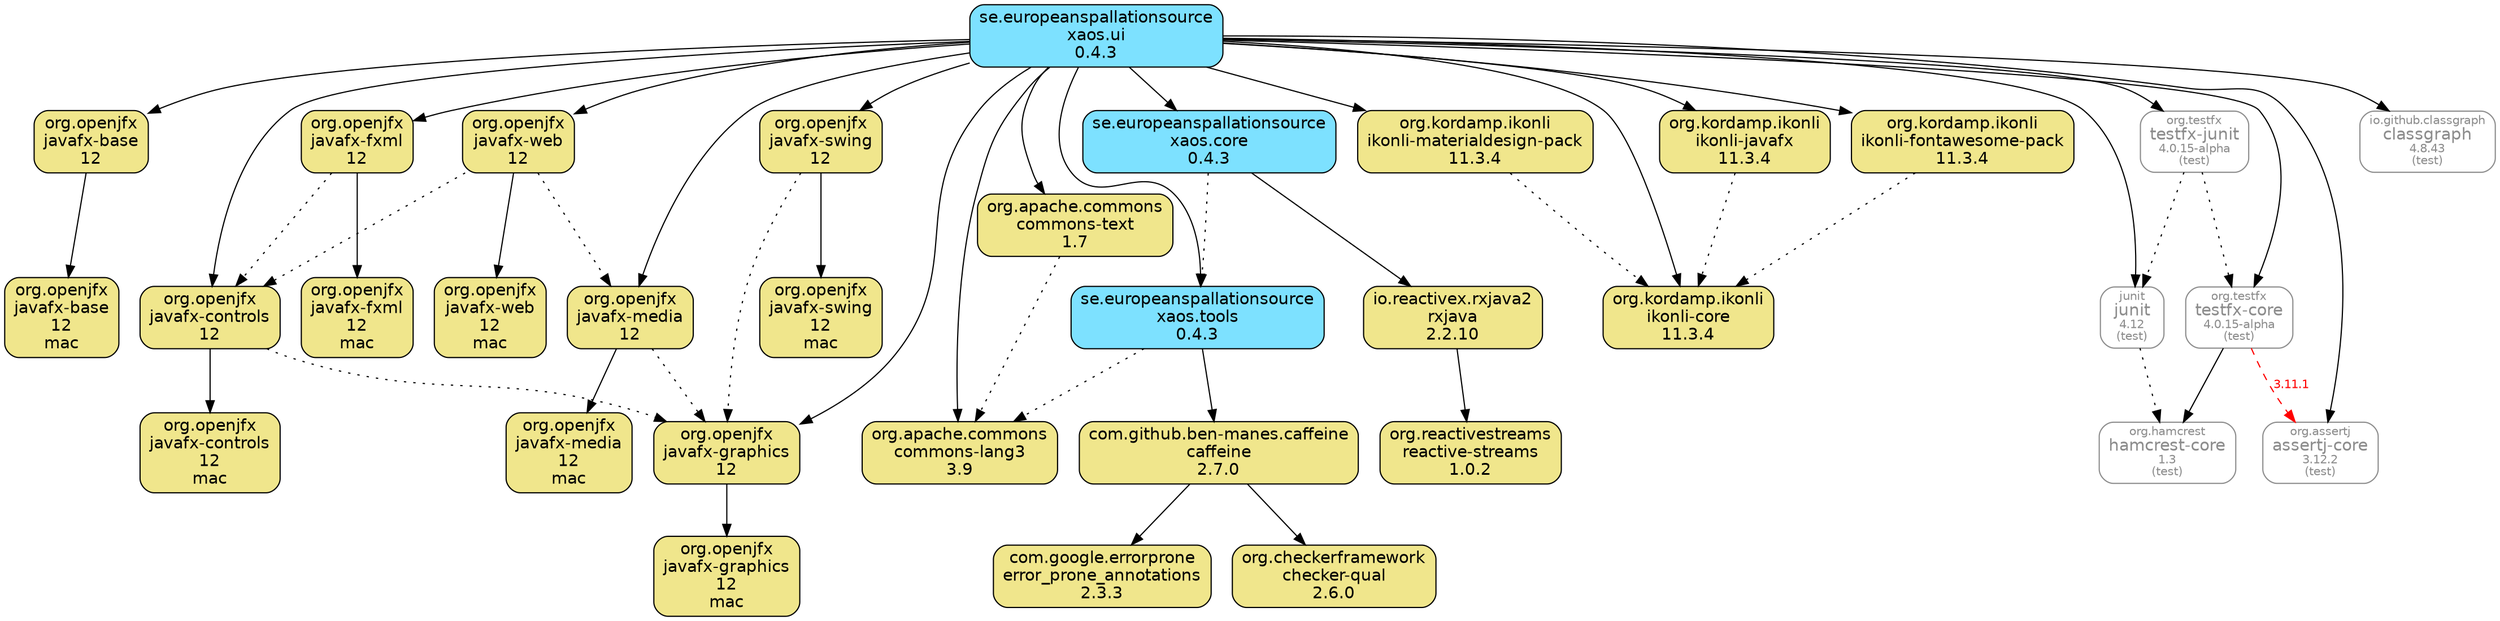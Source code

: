 digraph "xaos.ui" {
  node [shape="box",style="rounded",fontname="Helvetica",fontsize="14"]
  edge [fontsize="10",fontname="Helvetica"]

  // Node Definitions:
  "org.openjfx:javafx-base:jar"[shape="box",style="rounded, filled",fillcolor="khaki",label=<org.openjfx<br/>javafx-base<br/>12>]
  "org.openjfx:javafx-base:jar:mac"[shape="box",style="rounded, filled",fillcolor="khaki",label=<org.openjfx<br/>javafx-base<br/>12<br/>mac>]
  "se.europeanspallationsource:xaos.ui:jar"[shape="box",style="rounded, filled",fillcolor="#7DE1FF",label=<se.europeanspallationsource<br/>xaos.ui<br/>0.4.3>]
  "org.openjfx:javafx-controls:jar"[shape="box",style="rounded, filled",fillcolor="khaki",label=<org.openjfx<br/>javafx-controls<br/>12>]
  "org.openjfx:javafx-controls:jar:mac"[shape="box",style="rounded, filled",fillcolor="khaki",label=<org.openjfx<br/>javafx-controls<br/>12<br/>mac>]
  "org.openjfx:javafx-graphics:jar"[shape="box",style="rounded, filled",fillcolor="khaki",label=<org.openjfx<br/>javafx-graphics<br/>12>]
  "org.openjfx:javafx-fxml:jar"[shape="box",style="rounded, filled",fillcolor="khaki",label=<org.openjfx<br/>javafx-fxml<br/>12>]
  "org.openjfx:javafx-fxml:jar:mac"[shape="box",style="rounded, filled",fillcolor="khaki",label=<org.openjfx<br/>javafx-fxml<br/>12<br/>mac>]
  "org.openjfx:javafx-graphics:jar:mac"[shape="box",style="rounded, filled",fillcolor="khaki",label=<org.openjfx<br/>javafx-graphics<br/>12<br/>mac>]
  "org.openjfx:javafx-media:jar"[shape="box",style="rounded, filled",fillcolor="khaki",label=<org.openjfx<br/>javafx-media<br/>12>]
  "org.openjfx:javafx-media:jar:mac"[shape="box",style="rounded, filled",fillcolor="khaki",label=<org.openjfx<br/>javafx-media<br/>12<br/>mac>]
  "org.openjfx:javafx-swing:jar"[shape="box",style="rounded, filled",fillcolor="khaki",label=<org.openjfx<br/>javafx-swing<br/>12>]
  "org.openjfx:javafx-swing:jar:mac"[shape="box",style="rounded, filled",fillcolor="khaki",label=<org.openjfx<br/>javafx-swing<br/>12<br/>mac>]
  "org.openjfx:javafx-web:jar"[shape="box",style="rounded, filled",fillcolor="khaki",label=<org.openjfx<br/>javafx-web<br/>12>]
  "org.openjfx:javafx-web:jar:mac"[shape="box",style="rounded, filled",fillcolor="khaki",label=<org.openjfx<br/>javafx-web<br/>12<br/>mac>]
  "org.apache.commons:commons-lang3:jar"[shape="box",style="rounded, filled",fillcolor="khaki",label=<org.apache.commons<br/>commons-lang3<br/>3.9>]
  "org.apache.commons:commons-text:jar"[shape="box",style="rounded, filled",fillcolor="khaki",label=<org.apache.commons<br/>commons-text<br/>1.7>]
  "org.kordamp.ikonli:ikonli-core:jar"[shape="box",style="rounded, filled",fillcolor="khaki",label=<org.kordamp.ikonli<br/>ikonli-core<br/>11.3.4>]
  "org.kordamp.ikonli:ikonli-javafx:jar"[shape="box",style="rounded, filled",fillcolor="khaki",label=<org.kordamp.ikonli<br/>ikonli-javafx<br/>11.3.4>]
  "org.kordamp.ikonli:ikonli-fontawesome-pack:jar"[shape="box",style="rounded, filled",fillcolor="khaki",label=<org.kordamp.ikonli<br/>ikonli-fontawesome-pack<br/>11.3.4>]
  "org.kordamp.ikonli:ikonli-materialdesign-pack:jar"[shape="box",style="rounded, filled",fillcolor="khaki",label=<org.kordamp.ikonli<br/>ikonli-materialdesign-pack<br/>11.3.4>]
  "se.europeanspallationsource:xaos.tools:jar"[shape="box",style="rounded, filled",fillcolor="#7DE1FF",label=<se.europeanspallationsource<br/>xaos.tools<br/>0.4.3>]
  "com.github.ben-manes.caffeine:caffeine:jar"[shape="box",style="rounded, filled",fillcolor="khaki",label=<com.github.ben-manes.caffeine<br/>caffeine<br/>2.7.0>]
  "org.checkerframework:checker-qual:jar"[shape="box",style="rounded, filled",fillcolor="khaki",label=<org.checkerframework<br/>checker-qual<br/>2.6.0>]
  "com.google.errorprone:error_prone_annotations:jar"[shape="box",style="rounded, filled",fillcolor="khaki",label=<com.google.errorprone<br/>error_prone_annotations<br/>2.3.3>]
  "io.reactivex.rxjava2:rxjava:jar"[shape="box",style="rounded, filled",fillcolor="khaki",label=<io.reactivex.rxjava2<br/>rxjava<br/>2.2.10>]
  "org.reactivestreams:reactive-streams:jar"[shape="box",style="rounded, filled",fillcolor="khaki",label=<org.reactivestreams<br/>reactive-streams<br/>1.0.2>]
  "se.europeanspallationsource:xaos.core:jar"[shape="box",style="rounded, filled",fillcolor="#7DE1FF",label=<se.europeanspallationsource<br/>xaos.core<br/>0.4.3>]
  "org.testfx:testfx-core:jar"[shape="box",style="rounded",color="grey55",fontname="Helvetica",fontsize="14",fontcolor="grey55",label=<<font color="grey55" point-size="10">org.testfx</font><br/>testfx-core<font color="grey55" point-size="10"><br/>4.0.15-alpha</font><font color="grey55" point-size="10"><br/>(test)</font>>]
  "org.hamcrest:hamcrest-core:jar"[shape="box",style="rounded",color="grey55",fontname="Helvetica",fontsize="14",fontcolor="grey55",label=<<font color="grey55" point-size="10">org.hamcrest</font><br/>hamcrest-core<font color="grey55" point-size="10"><br/>1.3</font><font color="grey55" point-size="10"><br/>(test)</font>>]
  "org.assertj:assertj-core:jar"[shape="box",style="rounded",color="grey55",fontname="Helvetica",fontsize="14",fontcolor="grey55",label=<<font color="grey55" point-size="10">org.assertj</font><br/>assertj-core<font color="grey55" point-size="10"><br/>3.12.2</font><font color="grey55" point-size="10"><br/>(test)</font>>]
  "org.testfx:testfx-junit:jar"[shape="box",style="rounded",color="grey55",fontname="Helvetica",fontsize="14",fontcolor="grey55",label=<<font color="grey55" point-size="10">org.testfx</font><br/>testfx-junit<font color="grey55" point-size="10"><br/>4.0.15-alpha</font><font color="grey55" point-size="10"><br/>(test)</font>>]
  "junit:junit:jar"[shape="box",style="rounded",color="grey55",fontname="Helvetica",fontsize="14",fontcolor="grey55",label=<<font color="grey55" point-size="10">junit</font><br/>junit<font color="grey55" point-size="10"><br/>4.12</font><font color="grey55" point-size="10"><br/>(test)</font>>]
  "io.github.classgraph:classgraph:jar"[shape="box",style="rounded",color="grey55",fontname="Helvetica",fontsize="14",fontcolor="grey55",label=<<font color="grey55" point-size="10">io.github.classgraph</font><br/>classgraph<font color="grey55" point-size="10"><br/>4.8.43</font><font color="grey55" point-size="10"><br/>(test)</font>>]

  // Edge Definitions:
  "org.openjfx:javafx-base:jar" -> "org.openjfx:javafx-base:jar:mac"
  "se.europeanspallationsource:xaos.ui:jar" -> "org.openjfx:javafx-base:jar"
  "org.openjfx:javafx-controls:jar" -> "org.openjfx:javafx-controls:jar:mac"
  "org.openjfx:javafx-controls:jar" -> "org.openjfx:javafx-graphics:jar"[style="dotted"]
  "se.europeanspallationsource:xaos.ui:jar" -> "org.openjfx:javafx-controls:jar"
  "org.openjfx:javafx-fxml:jar" -> "org.openjfx:javafx-fxml:jar:mac"
  "org.openjfx:javafx-fxml:jar" -> "org.openjfx:javafx-controls:jar"[style="dotted"]
  "se.europeanspallationsource:xaos.ui:jar" -> "org.openjfx:javafx-fxml:jar"
  "org.openjfx:javafx-graphics:jar" -> "org.openjfx:javafx-graphics:jar:mac"
  "se.europeanspallationsource:xaos.ui:jar" -> "org.openjfx:javafx-graphics:jar"
  "org.openjfx:javafx-media:jar" -> "org.openjfx:javafx-media:jar:mac"
  "org.openjfx:javafx-media:jar" -> "org.openjfx:javafx-graphics:jar"[style="dotted"]
  "se.europeanspallationsource:xaos.ui:jar" -> "org.openjfx:javafx-media:jar"
  "org.openjfx:javafx-swing:jar" -> "org.openjfx:javafx-swing:jar:mac"
  "org.openjfx:javafx-swing:jar" -> "org.openjfx:javafx-graphics:jar"[style="dotted"]
  "se.europeanspallationsource:xaos.ui:jar" -> "org.openjfx:javafx-swing:jar"
  "org.openjfx:javafx-web:jar" -> "org.openjfx:javafx-web:jar:mac"
  "org.openjfx:javafx-web:jar" -> "org.openjfx:javafx-controls:jar"[style="dotted"]
  "org.openjfx:javafx-web:jar" -> "org.openjfx:javafx-media:jar"[style="dotted"]
  "se.europeanspallationsource:xaos.ui:jar" -> "org.openjfx:javafx-web:jar"
  "se.europeanspallationsource:xaos.ui:jar" -> "org.apache.commons:commons-lang3:jar"
  "org.apache.commons:commons-text:jar" -> "org.apache.commons:commons-lang3:jar"[style="dotted"]
  "se.europeanspallationsource:xaos.ui:jar" -> "org.apache.commons:commons-text:jar"
  "se.europeanspallationsource:xaos.ui:jar" -> "org.kordamp.ikonli:ikonli-core:jar"
  "org.kordamp.ikonli:ikonli-javafx:jar" -> "org.kordamp.ikonli:ikonli-core:jar"[style="dotted"]
  "se.europeanspallationsource:xaos.ui:jar" -> "org.kordamp.ikonli:ikonli-javafx:jar"
  "org.kordamp.ikonli:ikonli-fontawesome-pack:jar" -> "org.kordamp.ikonli:ikonli-core:jar"[style="dotted"]
  "se.europeanspallationsource:xaos.ui:jar" -> "org.kordamp.ikonli:ikonli-fontawesome-pack:jar"
  "org.kordamp.ikonli:ikonli-materialdesign-pack:jar" -> "org.kordamp.ikonli:ikonli-core:jar"[style="dotted"]
  "se.europeanspallationsource:xaos.ui:jar" -> "org.kordamp.ikonli:ikonli-materialdesign-pack:jar"
  "se.europeanspallationsource:xaos.tools:jar" -> "org.apache.commons:commons-lang3:jar"[style="dotted"]
  "com.github.ben-manes.caffeine:caffeine:jar" -> "org.checkerframework:checker-qual:jar"
  "com.github.ben-manes.caffeine:caffeine:jar" -> "com.google.errorprone:error_prone_annotations:jar"
  "se.europeanspallationsource:xaos.tools:jar" -> "com.github.ben-manes.caffeine:caffeine:jar"
  "se.europeanspallationsource:xaos.ui:jar" -> "se.europeanspallationsource:xaos.tools:jar"
  "io.reactivex.rxjava2:rxjava:jar" -> "org.reactivestreams:reactive-streams:jar"
  "se.europeanspallationsource:xaos.core:jar" -> "io.reactivex.rxjava2:rxjava:jar"
  "se.europeanspallationsource:xaos.core:jar" -> "se.europeanspallationsource:xaos.tools:jar"[style="dotted"]
  "se.europeanspallationsource:xaos.ui:jar" -> "se.europeanspallationsource:xaos.core:jar"
  "org.testfx:testfx-core:jar" -> "org.hamcrest:hamcrest-core:jar"
  "org.testfx:testfx-core:jar" -> "org.assertj:assertj-core:jar"[style="dashed",color="red",fontcolor="red",label="3.11.1"]
  "se.europeanspallationsource:xaos.ui:jar" -> "org.testfx:testfx-core:jar"
  "org.testfx:testfx-junit:jar" -> "org.testfx:testfx-core:jar"[style="dotted"]
  "org.testfx:testfx-junit:jar" -> "junit:junit:jar"[style="dotted"]
  "se.europeanspallationsource:xaos.ui:jar" -> "org.testfx:testfx-junit:jar"
  "se.europeanspallationsource:xaos.ui:jar" -> "io.github.classgraph:classgraph:jar"
  "se.europeanspallationsource:xaos.ui:jar" -> "org.assertj:assertj-core:jar"
  "junit:junit:jar" -> "org.hamcrest:hamcrest-core:jar"[style="dotted"]
  "se.europeanspallationsource:xaos.ui:jar" -> "junit:junit:jar"
}